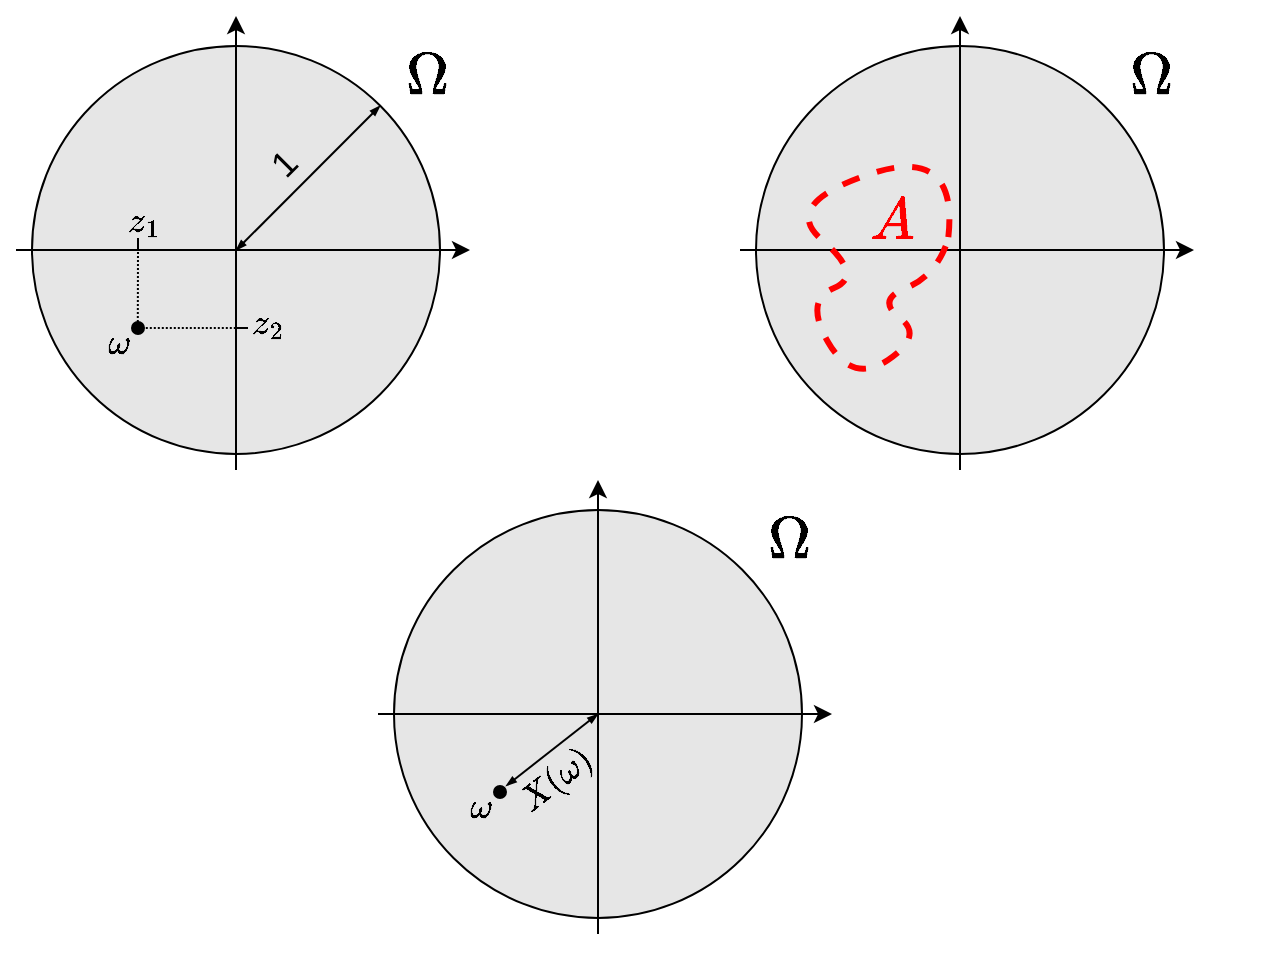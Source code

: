 <mxfile version="24.2.5" type="device">
  <diagram name="Página-1" id="E-DP9fMv0TR5NF7smadX">
    <mxGraphModel dx="1364" dy="843" grid="1" gridSize="6" guides="1" tooltips="1" connect="1" arrows="1" fold="1" page="1" pageScale="1" pageWidth="650" pageHeight="480" background="#ffffff" math="1" shadow="0">
      <root>
        <mxCell id="0" />
        <mxCell id="1" parent="0" />
        <mxCell id="xAZlT9sS_4fq85W6sB17-2" value="" style="ellipse;whiteSpace=wrap;html=1;aspect=fixed;fillColor=#E6E6E6;" parent="1" vertex="1">
          <mxGeometry x="40" y="25" width="204" height="204" as="geometry" />
        </mxCell>
        <mxCell id="xAZlT9sS_4fq85W6sB17-3" value="\(\Omega\)" style="text;html=1;align=center;verticalAlign=middle;whiteSpace=wrap;rounded=0;fontSize=25;" parent="1" vertex="1">
          <mxGeometry x="208" y="19" width="60" height="42" as="geometry" />
        </mxCell>
        <mxCell id="xAZlT9sS_4fq85W6sB17-4" value="" style="ellipse;whiteSpace=wrap;html=1;aspect=fixed;fillColor=#000000;" parent="1" vertex="1">
          <mxGeometry x="90" y="163" width="6" height="6" as="geometry" />
        </mxCell>
        <mxCell id="xAZlT9sS_4fq85W6sB17-6" value="" style="endArrow=blockThin;startArrow=blockThin;html=1;rounded=0;startFill=1;endFill=1;endSize=3;startSize=3;entryX=1;entryY=0;entryDx=0;entryDy=0;" parent="1" target="xAZlT9sS_4fq85W6sB17-2" edge="1">
          <mxGeometry width="50" height="50" relative="1" as="geometry">
            <mxPoint x="142" y="127.12" as="sourcePoint" />
            <mxPoint x="211.125" y="57.995" as="targetPoint" />
          </mxGeometry>
        </mxCell>
        <mxCell id="xAZlT9sS_4fq85W6sB17-7" value="1" style="edgeLabel;html=1;align=center;verticalAlign=middle;resizable=0;points=[];fontSize=18;rotation=-45;labelBackgroundColor=none;" parent="xAZlT9sS_4fq85W6sB17-6" vertex="1" connectable="0">
          <mxGeometry x="-0.159" y="2" relative="1" as="geometry">
            <mxPoint x="-5" y="-11" as="offset" />
          </mxGeometry>
        </mxCell>
        <mxCell id="xAZlT9sS_4fq85W6sB17-8" value="" style="endArrow=classic;html=1;rounded=0;" parent="1" edge="1">
          <mxGeometry width="50" height="50" relative="1" as="geometry">
            <mxPoint x="32" y="127" as="sourcePoint" />
            <mxPoint x="259" y="127" as="targetPoint" />
          </mxGeometry>
        </mxCell>
        <mxCell id="xAZlT9sS_4fq85W6sB17-9" value="" style="endArrow=classic;html=1;rounded=0;" parent="1" edge="1">
          <mxGeometry width="50" height="50" relative="1" as="geometry">
            <mxPoint x="142" y="237" as="sourcePoint" />
            <mxPoint x="142" y="10" as="targetPoint" />
          </mxGeometry>
        </mxCell>
        <mxCell id="xAZlT9sS_4fq85W6sB17-10" value="\(z_1\)" style="text;html=1;align=center;verticalAlign=middle;whiteSpace=wrap;rounded=0;fontSize=15;" parent="1" vertex="1">
          <mxGeometry x="66" y="91" width="60" height="42" as="geometry" />
        </mxCell>
        <mxCell id="xAZlT9sS_4fq85W6sB17-15" value="" style="endArrow=none;html=1;rounded=0;dashed=1;dashPattern=1 1;" parent="1" edge="1">
          <mxGeometry width="50" height="50" relative="1" as="geometry">
            <mxPoint x="92.9" y="163" as="sourcePoint" />
            <mxPoint x="93" y="127" as="targetPoint" />
          </mxGeometry>
        </mxCell>
        <mxCell id="xAZlT9sS_4fq85W6sB17-16" value="" style="endArrow=none;html=1;rounded=0;" parent="1" edge="1">
          <mxGeometry width="50" height="50" relative="1" as="geometry">
            <mxPoint x="93" y="127" as="sourcePoint" />
            <mxPoint x="93" y="121" as="targetPoint" />
          </mxGeometry>
        </mxCell>
        <mxCell id="xAZlT9sS_4fq85W6sB17-17" value="" style="endArrow=none;html=1;rounded=0;dashed=1;dashPattern=1 1;" parent="1" edge="1">
          <mxGeometry width="50" height="50" relative="1" as="geometry">
            <mxPoint x="96.9" y="166" as="sourcePoint" />
            <mxPoint x="142" y="166" as="targetPoint" />
          </mxGeometry>
        </mxCell>
        <mxCell id="xAZlT9sS_4fq85W6sB17-18" value="" style="endArrow=none;html=1;rounded=0;" parent="1" edge="1">
          <mxGeometry width="50" height="50" relative="1" as="geometry">
            <mxPoint x="148" y="166" as="sourcePoint" />
            <mxPoint x="142" y="166" as="targetPoint" />
          </mxGeometry>
        </mxCell>
        <mxCell id="xAZlT9sS_4fq85W6sB17-19" value="\(z_2\)" style="text;html=1;align=center;verticalAlign=middle;whiteSpace=wrap;rounded=0;fontSize=15;" parent="1" vertex="1">
          <mxGeometry x="128" y="142" width="60" height="42" as="geometry" />
        </mxCell>
        <mxCell id="xAZlT9sS_4fq85W6sB17-20" value="\(\omega\)" style="text;html=1;align=center;verticalAlign=middle;whiteSpace=wrap;rounded=0;fontSize=15;" parent="1" vertex="1">
          <mxGeometry x="54" y="152" width="60" height="42" as="geometry" />
        </mxCell>
        <mxCell id="xAZlT9sS_4fq85W6sB17-21" value="" style="ellipse;whiteSpace=wrap;html=1;aspect=fixed;fillColor=#E6E6E6;" parent="1" vertex="1">
          <mxGeometry x="402" y="25" width="204" height="204" as="geometry" />
        </mxCell>
        <mxCell id="xAZlT9sS_4fq85W6sB17-22" value="\(\Omega\)" style="text;html=1;align=center;verticalAlign=middle;whiteSpace=wrap;rounded=0;fontSize=25;" parent="1" vertex="1">
          <mxGeometry x="570" y="19" width="60" height="42" as="geometry" />
        </mxCell>
        <mxCell id="xAZlT9sS_4fq85W6sB17-26" value="" style="endArrow=classic;html=1;rounded=0;" parent="1" edge="1">
          <mxGeometry width="50" height="50" relative="1" as="geometry">
            <mxPoint x="394" y="127" as="sourcePoint" />
            <mxPoint x="621" y="127" as="targetPoint" />
          </mxGeometry>
        </mxCell>
        <mxCell id="xAZlT9sS_4fq85W6sB17-27" value="" style="endArrow=classic;html=1;rounded=0;" parent="1" edge="1">
          <mxGeometry width="50" height="50" relative="1" as="geometry">
            <mxPoint x="504" y="237" as="sourcePoint" />
            <mxPoint x="504" y="10" as="targetPoint" />
          </mxGeometry>
        </mxCell>
        <mxCell id="xAZlT9sS_4fq85W6sB17-35" value="" style="curved=1;endArrow=none;html=1;rounded=0;endFill=0;shadow=0;snapToPoint=0;orthogonalLoop=0;fillOpacity=100;flowAnimation=1;strokeOpacity=100;arcSize=20;dashed=1;backgroundOutline=0;fillColor=#FFCCCC;strokeWidth=3;strokeColor=#FF0000;" parent="1" edge="1">
          <mxGeometry width="50" height="50" relative="1" as="geometry">
            <mxPoint x="498" y="122" as="sourcePoint" />
            <mxPoint x="498" y="122" as="targetPoint" />
            <Array as="points">
              <mxPoint x="492" y="140" />
              <mxPoint x="462" y="152" />
              <mxPoint x="486" y="170" />
              <mxPoint x="450" y="194" />
              <mxPoint x="426" y="152" />
              <mxPoint x="456" y="140" />
              <mxPoint x="414" y="104" />
              <mxPoint x="504" y="74" />
            </Array>
          </mxGeometry>
        </mxCell>
        <mxCell id="xAZlT9sS_4fq85W6sB17-37" value="\(A\)" style="text;html=1;align=center;verticalAlign=middle;whiteSpace=wrap;rounded=0;fontSize=25;fontColor=#FF0000;" parent="1" vertex="1">
          <mxGeometry x="440" y="91" width="60" height="42" as="geometry" />
        </mxCell>
        <mxCell id="iFCkV7PBg2Pd3M7HFil_-1" value="" style="ellipse;whiteSpace=wrap;html=1;aspect=fixed;fillColor=#E6E6E6;" vertex="1" parent="1">
          <mxGeometry x="221" y="257" width="204" height="204" as="geometry" />
        </mxCell>
        <mxCell id="iFCkV7PBg2Pd3M7HFil_-2" value="\(\Omega\)" style="text;html=1;align=center;verticalAlign=middle;whiteSpace=wrap;rounded=0;fontSize=25;" vertex="1" parent="1">
          <mxGeometry x="389" y="251" width="60" height="42" as="geometry" />
        </mxCell>
        <mxCell id="iFCkV7PBg2Pd3M7HFil_-3" value="" style="ellipse;whiteSpace=wrap;html=1;aspect=fixed;fillColor=#000000;" vertex="1" parent="1">
          <mxGeometry x="271" y="395" width="6" height="6" as="geometry" />
        </mxCell>
        <mxCell id="iFCkV7PBg2Pd3M7HFil_-4" value="" style="endArrow=classic;html=1;rounded=0;" edge="1" parent="1">
          <mxGeometry width="50" height="50" relative="1" as="geometry">
            <mxPoint x="213" y="359" as="sourcePoint" />
            <mxPoint x="440" y="359" as="targetPoint" />
          </mxGeometry>
        </mxCell>
        <mxCell id="iFCkV7PBg2Pd3M7HFil_-5" value="" style="endArrow=classic;html=1;rounded=0;" edge="1" parent="1">
          <mxGeometry width="50" height="50" relative="1" as="geometry">
            <mxPoint x="323" y="469" as="sourcePoint" />
            <mxPoint x="323" y="242" as="targetPoint" />
          </mxGeometry>
        </mxCell>
        <mxCell id="iFCkV7PBg2Pd3M7HFil_-6" value="\(\omega\)" style="text;html=1;align=center;verticalAlign=middle;whiteSpace=wrap;rounded=0;fontSize=15;" vertex="1" parent="1">
          <mxGeometry x="235" y="384" width="60" height="42" as="geometry" />
        </mxCell>
        <mxCell id="iFCkV7PBg2Pd3M7HFil_-7" value="" style="endArrow=blockThin;startArrow=blockThin;html=1;rounded=0;startFill=1;endFill=1;endSize=3;startSize=3;exitX=0.7;exitY=0.262;exitDx=0;exitDy=0;exitPerimeter=0;" edge="1" parent="1" source="iFCkV7PBg2Pd3M7HFil_-6">
          <mxGeometry width="50" height="50" relative="1" as="geometry">
            <mxPoint x="275" y="396" as="sourcePoint" />
            <mxPoint x="323" y="359" as="targetPoint" />
          </mxGeometry>
        </mxCell>
        <mxCell id="iFCkV7PBg2Pd3M7HFil_-8" value="\(X(\omega)\)" style="text;html=1;align=center;verticalAlign=middle;whiteSpace=wrap;rounded=0;fontSize=15;rotation=322;" vertex="1" parent="1">
          <mxGeometry x="272" y="371" width="60" height="42" as="geometry" />
        </mxCell>
      </root>
    </mxGraphModel>
  </diagram>
</mxfile>

